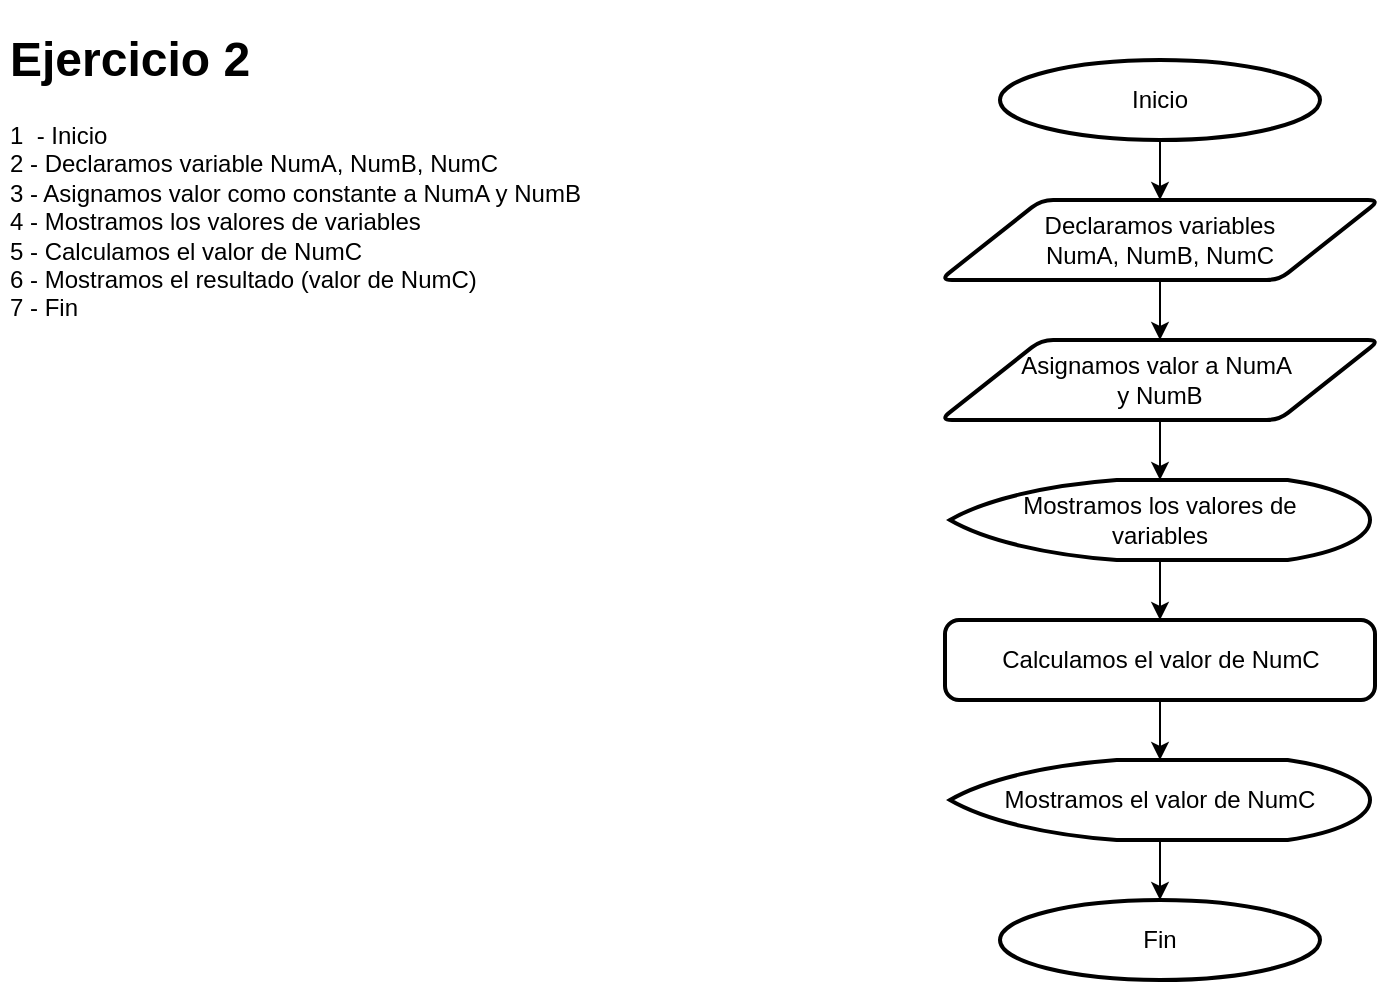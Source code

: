 <mxfile version="20.8.16" type="device"><diagram name="Página-1" id="6c7uOqHgqm-VuTTkehrF"><mxGraphModel dx="1036" dy="654" grid="1" gridSize="10" guides="1" tooltips="1" connect="1" arrows="1" fold="1" page="1" pageScale="1" pageWidth="827" pageHeight="1169" math="0" shadow="0"><root><mxCell id="0"/><mxCell id="1" parent="0"/><mxCell id="58FxMs9AnhGkQYvJrj1e-1" value="&lt;h1&gt;Ejercicio 2&lt;/h1&gt;&lt;p&gt;1&amp;nbsp; - Inicio&lt;br&gt;2 - Declaramos variable NumA, NumB, NumC&lt;br&gt;3 - Asignamos valor como constante a NumA y NumB&lt;br&gt;4 - Mostramos los valores de variables&lt;br&gt;5 - Calculamos el valor de NumC&lt;br&gt;6 - Mostramos el resultado (valor de NumC)&lt;br&gt;7 - Fin&lt;/p&gt;" style="text;html=1;strokeColor=none;fillColor=none;spacing=5;spacingTop=-20;whiteSpace=wrap;overflow=hidden;rounded=0;" vertex="1" parent="1"><mxGeometry x="20" y="20" width="300" height="220" as="geometry"/></mxCell><mxCell id="58FxMs9AnhGkQYvJrj1e-9" style="edgeStyle=orthogonalEdgeStyle;rounded=0;orthogonalLoop=1;jettySize=auto;html=1;entryX=0.5;entryY=0;entryDx=0;entryDy=0;" edge="1" parent="1" source="58FxMs9AnhGkQYvJrj1e-2" target="58FxMs9AnhGkQYvJrj1e-4"><mxGeometry relative="1" as="geometry"/></mxCell><mxCell id="58FxMs9AnhGkQYvJrj1e-2" value="Inicio" style="strokeWidth=2;html=1;shape=mxgraph.flowchart.start_1;whiteSpace=wrap;" vertex="1" parent="1"><mxGeometry x="520" y="40" width="160" height="40" as="geometry"/></mxCell><mxCell id="58FxMs9AnhGkQYvJrj1e-3" value="Fin" style="strokeWidth=2;html=1;shape=mxgraph.flowchart.start_1;whiteSpace=wrap;" vertex="1" parent="1"><mxGeometry x="520" y="460" width="160" height="40" as="geometry"/></mxCell><mxCell id="58FxMs9AnhGkQYvJrj1e-10" style="edgeStyle=orthogonalEdgeStyle;rounded=0;orthogonalLoop=1;jettySize=auto;html=1;" edge="1" parent="1" source="58FxMs9AnhGkQYvJrj1e-4" target="58FxMs9AnhGkQYvJrj1e-5"><mxGeometry relative="1" as="geometry"/></mxCell><mxCell id="58FxMs9AnhGkQYvJrj1e-4" value="Declaramos variables &lt;br&gt;NumA, NumB, NumC" style="shape=parallelogram;html=1;strokeWidth=2;perimeter=parallelogramPerimeter;whiteSpace=wrap;rounded=1;arcSize=12;size=0.23;" vertex="1" parent="1"><mxGeometry x="490" y="110" width="220" height="40" as="geometry"/></mxCell><mxCell id="58FxMs9AnhGkQYvJrj1e-11" style="edgeStyle=orthogonalEdgeStyle;rounded=0;orthogonalLoop=1;jettySize=auto;html=1;" edge="1" parent="1" source="58FxMs9AnhGkQYvJrj1e-5" target="58FxMs9AnhGkQYvJrj1e-6"><mxGeometry relative="1" as="geometry"/></mxCell><mxCell id="58FxMs9AnhGkQYvJrj1e-5" value="Asignamos valor a NumA&amp;nbsp;&lt;br&gt;y NumB" style="shape=parallelogram;html=1;strokeWidth=2;perimeter=parallelogramPerimeter;whiteSpace=wrap;rounded=1;arcSize=12;size=0.23;" vertex="1" parent="1"><mxGeometry x="490" y="180" width="220" height="40" as="geometry"/></mxCell><mxCell id="58FxMs9AnhGkQYvJrj1e-12" style="edgeStyle=orthogonalEdgeStyle;rounded=0;orthogonalLoop=1;jettySize=auto;html=1;" edge="1" parent="1" source="58FxMs9AnhGkQYvJrj1e-6" target="58FxMs9AnhGkQYvJrj1e-7"><mxGeometry relative="1" as="geometry"/></mxCell><mxCell id="58FxMs9AnhGkQYvJrj1e-6" value="Mostramos los valores de&lt;br&gt;variables" style="strokeWidth=2;html=1;shape=mxgraph.flowchart.display;whiteSpace=wrap;" vertex="1" parent="1"><mxGeometry x="495" y="250" width="210" height="40" as="geometry"/></mxCell><mxCell id="58FxMs9AnhGkQYvJrj1e-13" style="edgeStyle=orthogonalEdgeStyle;rounded=0;orthogonalLoop=1;jettySize=auto;html=1;entryX=0.5;entryY=0;entryDx=0;entryDy=0;entryPerimeter=0;" edge="1" parent="1" source="58FxMs9AnhGkQYvJrj1e-7" target="58FxMs9AnhGkQYvJrj1e-8"><mxGeometry relative="1" as="geometry"/></mxCell><mxCell id="58FxMs9AnhGkQYvJrj1e-7" value="Calculamos el valor de NumC" style="rounded=1;whiteSpace=wrap;html=1;absoluteArcSize=1;arcSize=14;strokeWidth=2;" vertex="1" parent="1"><mxGeometry x="492.5" y="320" width="215" height="40" as="geometry"/></mxCell><mxCell id="58FxMs9AnhGkQYvJrj1e-14" style="edgeStyle=orthogonalEdgeStyle;rounded=0;orthogonalLoop=1;jettySize=auto;html=1;entryX=0.5;entryY=0;entryDx=0;entryDy=0;entryPerimeter=0;" edge="1" parent="1" source="58FxMs9AnhGkQYvJrj1e-8" target="58FxMs9AnhGkQYvJrj1e-3"><mxGeometry relative="1" as="geometry"/></mxCell><mxCell id="58FxMs9AnhGkQYvJrj1e-8" value="Mostramos el valor de NumC" style="strokeWidth=2;html=1;shape=mxgraph.flowchart.display;whiteSpace=wrap;" vertex="1" parent="1"><mxGeometry x="495" y="390" width="210" height="40" as="geometry"/></mxCell></root></mxGraphModel></diagram></mxfile>